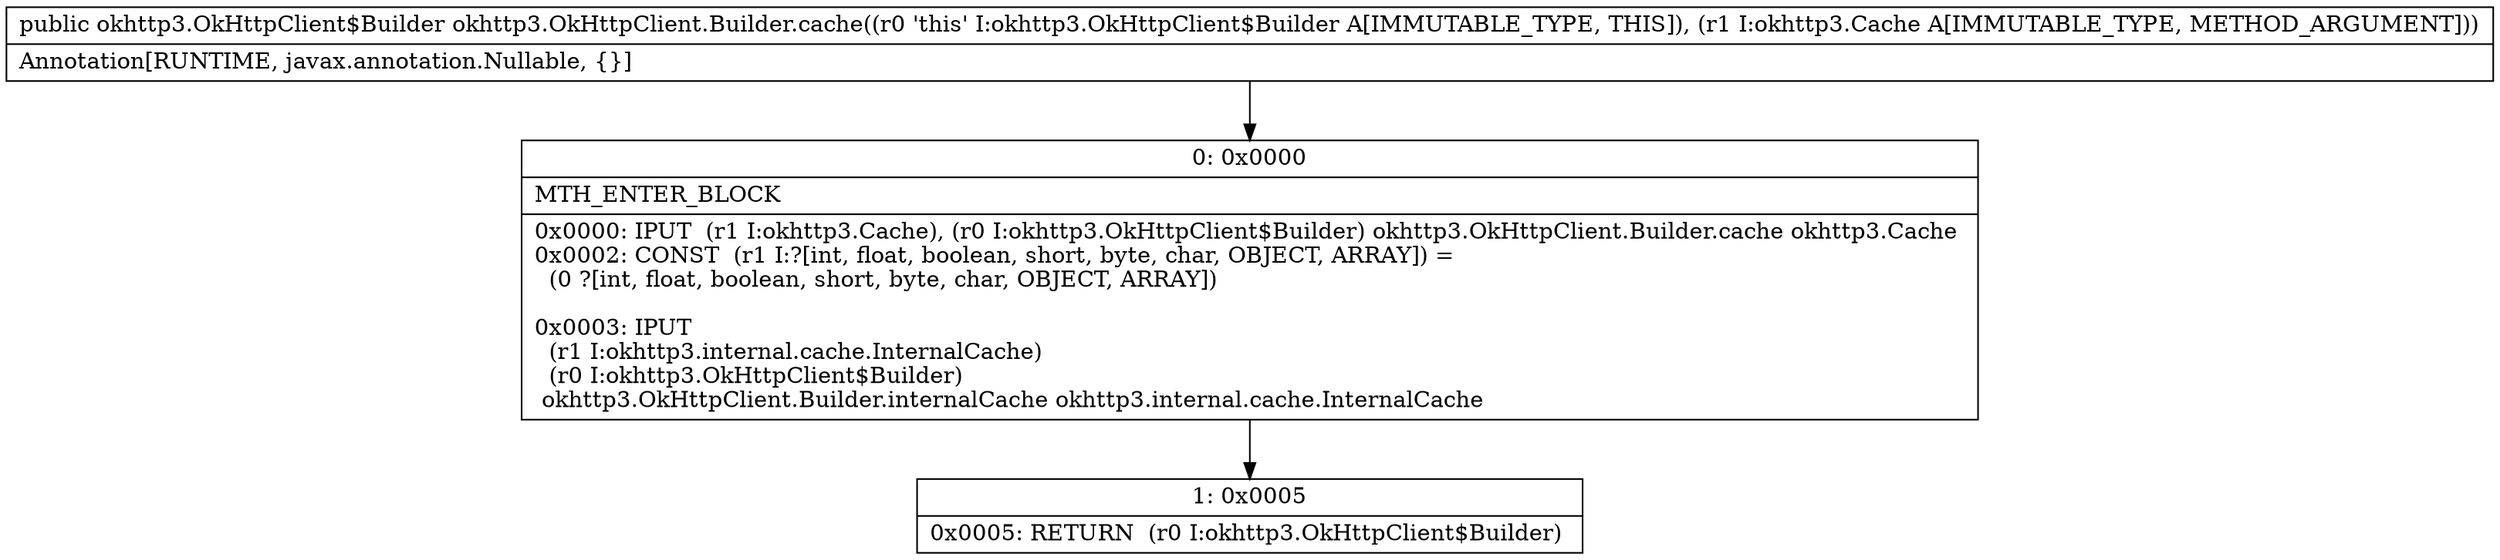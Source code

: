 digraph "CFG forokhttp3.OkHttpClient.Builder.cache(Lokhttp3\/Cache;)Lokhttp3\/OkHttpClient$Builder;" {
Node_0 [shape=record,label="{0\:\ 0x0000|MTH_ENTER_BLOCK\l|0x0000: IPUT  (r1 I:okhttp3.Cache), (r0 I:okhttp3.OkHttpClient$Builder) okhttp3.OkHttpClient.Builder.cache okhttp3.Cache \l0x0002: CONST  (r1 I:?[int, float, boolean, short, byte, char, OBJECT, ARRAY]) = \l  (0 ?[int, float, boolean, short, byte, char, OBJECT, ARRAY])\l \l0x0003: IPUT  \l  (r1 I:okhttp3.internal.cache.InternalCache)\l  (r0 I:okhttp3.OkHttpClient$Builder)\l okhttp3.OkHttpClient.Builder.internalCache okhttp3.internal.cache.InternalCache \l}"];
Node_1 [shape=record,label="{1\:\ 0x0005|0x0005: RETURN  (r0 I:okhttp3.OkHttpClient$Builder) \l}"];
MethodNode[shape=record,label="{public okhttp3.OkHttpClient$Builder okhttp3.OkHttpClient.Builder.cache((r0 'this' I:okhttp3.OkHttpClient$Builder A[IMMUTABLE_TYPE, THIS]), (r1 I:okhttp3.Cache A[IMMUTABLE_TYPE, METHOD_ARGUMENT]))  | Annotation[RUNTIME, javax.annotation.Nullable, \{\}]\l}"];
MethodNode -> Node_0;
Node_0 -> Node_1;
}

